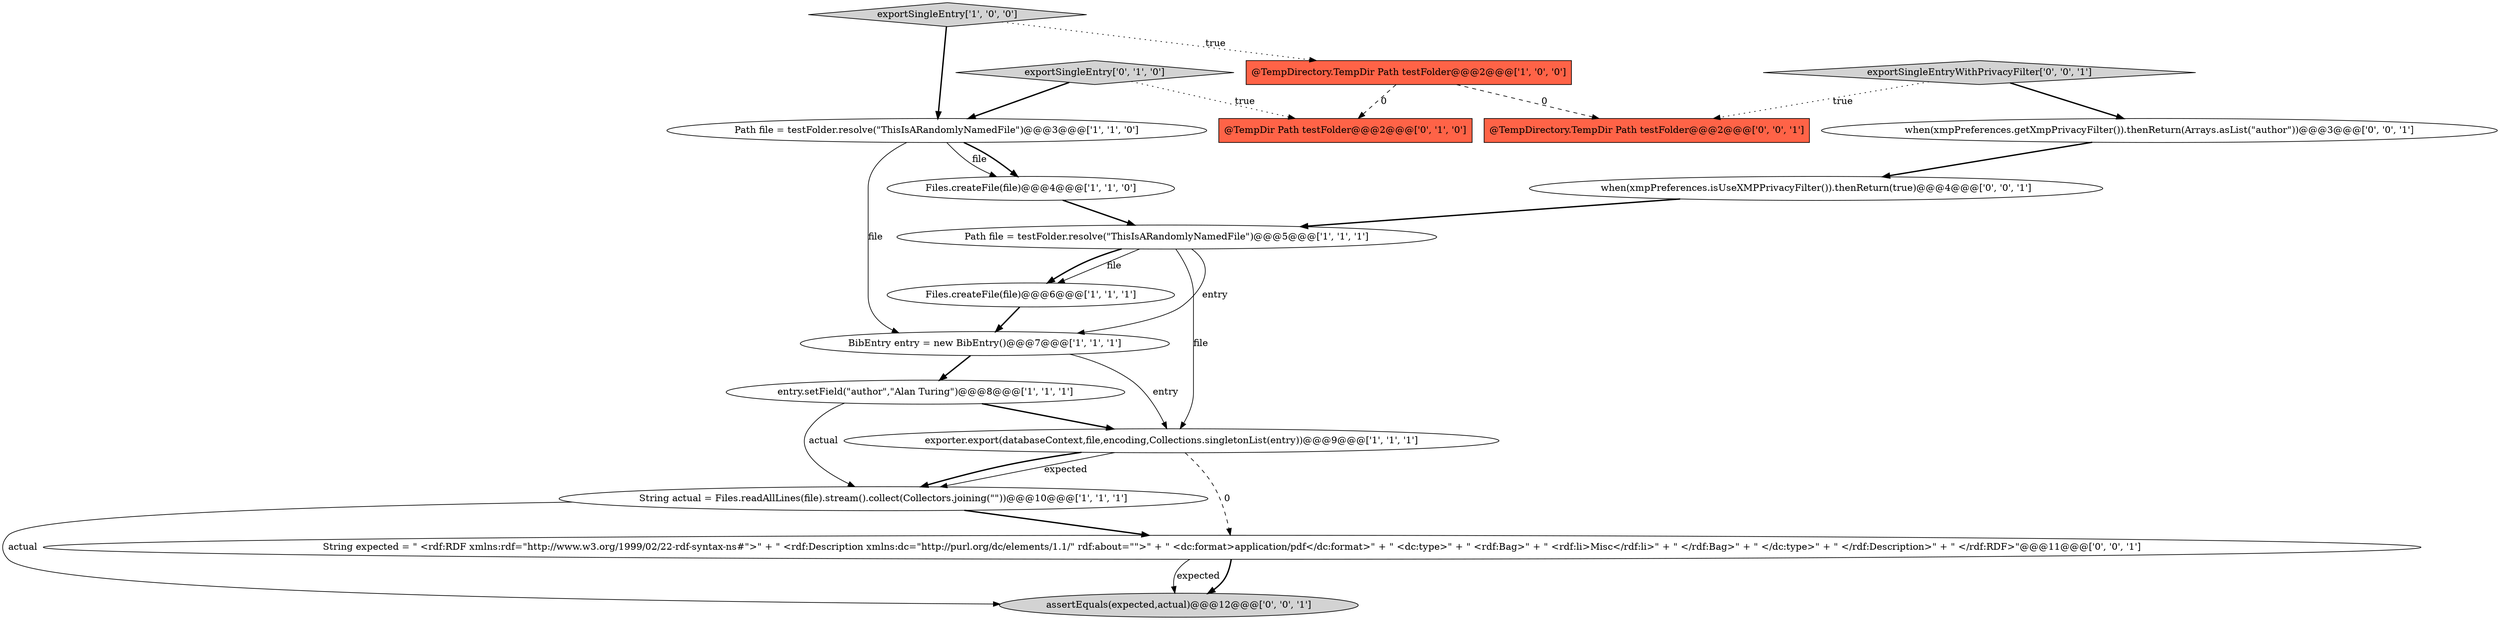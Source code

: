digraph {
15 [style = filled, label = "exportSingleEntryWithPrivacyFilter['0', '0', '1']", fillcolor = lightgray, shape = diamond image = "AAA0AAABBB3BBB"];
4 [style = filled, label = "String actual = Files.readAllLines(file).stream().collect(Collectors.joining(\"\"))@@@10@@@['1', '1', '1']", fillcolor = white, shape = ellipse image = "AAA0AAABBB1BBB"];
0 [style = filled, label = "Files.createFile(file)@@@4@@@['1', '1', '0']", fillcolor = white, shape = ellipse image = "AAA0AAABBB1BBB"];
7 [style = filled, label = "Files.createFile(file)@@@6@@@['1', '1', '1']", fillcolor = white, shape = ellipse image = "AAA0AAABBB1BBB"];
10 [style = filled, label = "exportSingleEntry['0', '1', '0']", fillcolor = lightgray, shape = diamond image = "AAA0AAABBB2BBB"];
1 [style = filled, label = "entry.setField(\"author\",\"Alan Turing\")@@@8@@@['1', '1', '1']", fillcolor = white, shape = ellipse image = "AAA0AAABBB1BBB"];
17 [style = filled, label = "String expected = \" <rdf:RDF xmlns:rdf=\"http://www.w3.org/1999/02/22-rdf-syntax-ns#\">\" + \" <rdf:Description xmlns:dc=\"http://purl.org/dc/elements/1.1/\" rdf:about=\"\">\" + \" <dc:format>application/pdf</dc:format>\" + \" <dc:type>\" + \" <rdf:Bag>\" + \" <rdf:li>Misc</rdf:li>\" + \" </rdf:Bag>\" + \" </dc:type>\" + \" </rdf:Description>\" + \" </rdf:RDF>\"@@@11@@@['0', '0', '1']", fillcolor = white, shape = ellipse image = "AAA0AAABBB3BBB"];
6 [style = filled, label = "Path file = testFolder.resolve(\"ThisIsARandomlyNamedFile\")@@@5@@@['1', '1', '1']", fillcolor = white, shape = ellipse image = "AAA0AAABBB1BBB"];
13 [style = filled, label = "when(xmpPreferences.isUseXMPPrivacyFilter()).thenReturn(true)@@@4@@@['0', '0', '1']", fillcolor = white, shape = ellipse image = "AAA0AAABBB3BBB"];
16 [style = filled, label = "assertEquals(expected,actual)@@@12@@@['0', '0', '1']", fillcolor = lightgray, shape = ellipse image = "AAA0AAABBB3BBB"];
2 [style = filled, label = "Path file = testFolder.resolve(\"ThisIsARandomlyNamedFile\")@@@3@@@['1', '1', '0']", fillcolor = white, shape = ellipse image = "AAA0AAABBB1BBB"];
3 [style = filled, label = "exporter.export(databaseContext,file,encoding,Collections.singletonList(entry))@@@9@@@['1', '1', '1']", fillcolor = white, shape = ellipse image = "AAA0AAABBB1BBB"];
8 [style = filled, label = "BibEntry entry = new BibEntry()@@@7@@@['1', '1', '1']", fillcolor = white, shape = ellipse image = "AAA0AAABBB1BBB"];
14 [style = filled, label = "when(xmpPreferences.getXmpPrivacyFilter()).thenReturn(Arrays.asList(\"author\"))@@@3@@@['0', '0', '1']", fillcolor = white, shape = ellipse image = "AAA0AAABBB3BBB"];
5 [style = filled, label = "@TempDirectory.TempDir Path testFolder@@@2@@@['1', '0', '0']", fillcolor = tomato, shape = box image = "AAA1AAABBB1BBB"];
9 [style = filled, label = "exportSingleEntry['1', '0', '0']", fillcolor = lightgray, shape = diamond image = "AAA0AAABBB1BBB"];
12 [style = filled, label = "@TempDirectory.TempDir Path testFolder@@@2@@@['0', '0', '1']", fillcolor = tomato, shape = box image = "AAA0AAABBB3BBB"];
11 [style = filled, label = "@TempDir Path testFolder@@@2@@@['0', '1', '0']", fillcolor = tomato, shape = box image = "AAA1AAABBB2BBB"];
2->0 [style = solid, label="file"];
6->7 [style = solid, label="file"];
17->16 [style = bold, label=""];
6->8 [style = solid, label="entry"];
5->12 [style = dashed, label="0"];
3->17 [style = dashed, label="0"];
4->17 [style = bold, label=""];
15->14 [style = bold, label=""];
0->6 [style = bold, label=""];
9->2 [style = bold, label=""];
3->4 [style = solid, label="expected"];
1->3 [style = bold, label=""];
7->8 [style = bold, label=""];
3->4 [style = bold, label=""];
8->1 [style = bold, label=""];
6->3 [style = solid, label="file"];
2->0 [style = bold, label=""];
5->11 [style = dashed, label="0"];
10->11 [style = dotted, label="true"];
17->16 [style = solid, label="expected"];
4->16 [style = solid, label="actual"];
1->4 [style = solid, label="actual"];
15->12 [style = dotted, label="true"];
10->2 [style = bold, label=""];
14->13 [style = bold, label=""];
13->6 [style = bold, label=""];
2->8 [style = solid, label="file"];
6->7 [style = bold, label=""];
8->3 [style = solid, label="entry"];
9->5 [style = dotted, label="true"];
}
